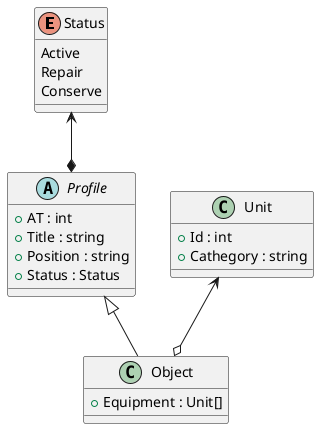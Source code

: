 @startuml

enum Status {
Active
Repair
Conserve
}

Status <--* Profile
abstract class Profile
{
+ AT : int
+ Title : string
+ Position : string
+ Status : Status
}

Unit <--o Object
Profile <|-- Object
class Object {
+ Equipment : Unit[]
}

class Unit {
+ Id : int
+ Cathegory : string
}


@enduml